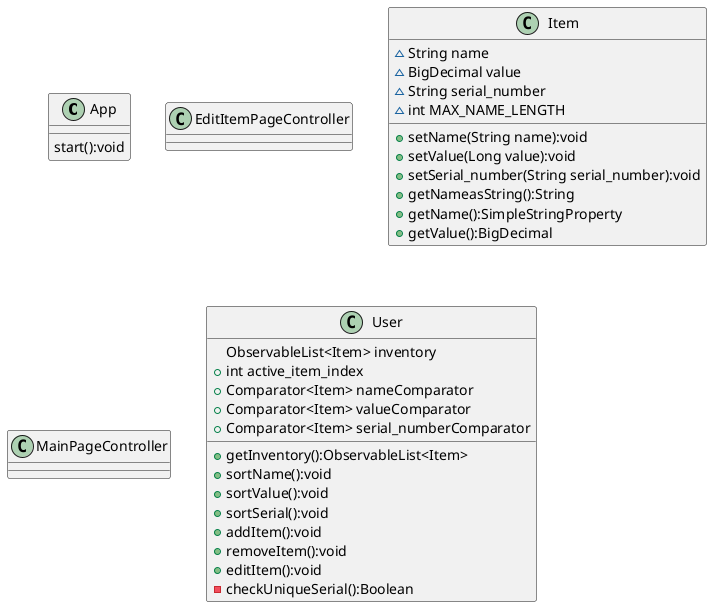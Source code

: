 @startuml
'https://plantuml.com/class-diagram

class App {
    start():void
}
class EditItemPageController{
}
class Item{
    ~String name
    ~BigDecimal value
    ~String serial_number
    ~int MAX_NAME_LENGTH

    +setName(String name):void
    +setValue(Long value):void
    +setSerial_number(String serial_number):void
    +getNameasString():String
    +getName():SimpleStringProperty
    +getValue():BigDecimal
}
class MainPageController{
}
class User{
    ObservableList<Item> inventory
    +int active_item_index
    +Comparator<Item> nameComparator
    +Comparator<Item> valueComparator
    +Comparator<Item> serial_numberComparator

    +getInventory():ObservableList<Item>
    +sortName():void
    +sortValue():void
    +sortSerial():void
    +addItem():void
    +removeItem():void
    +editItem():void
    -checkUniqueSerial():Boolean
}

@enduml